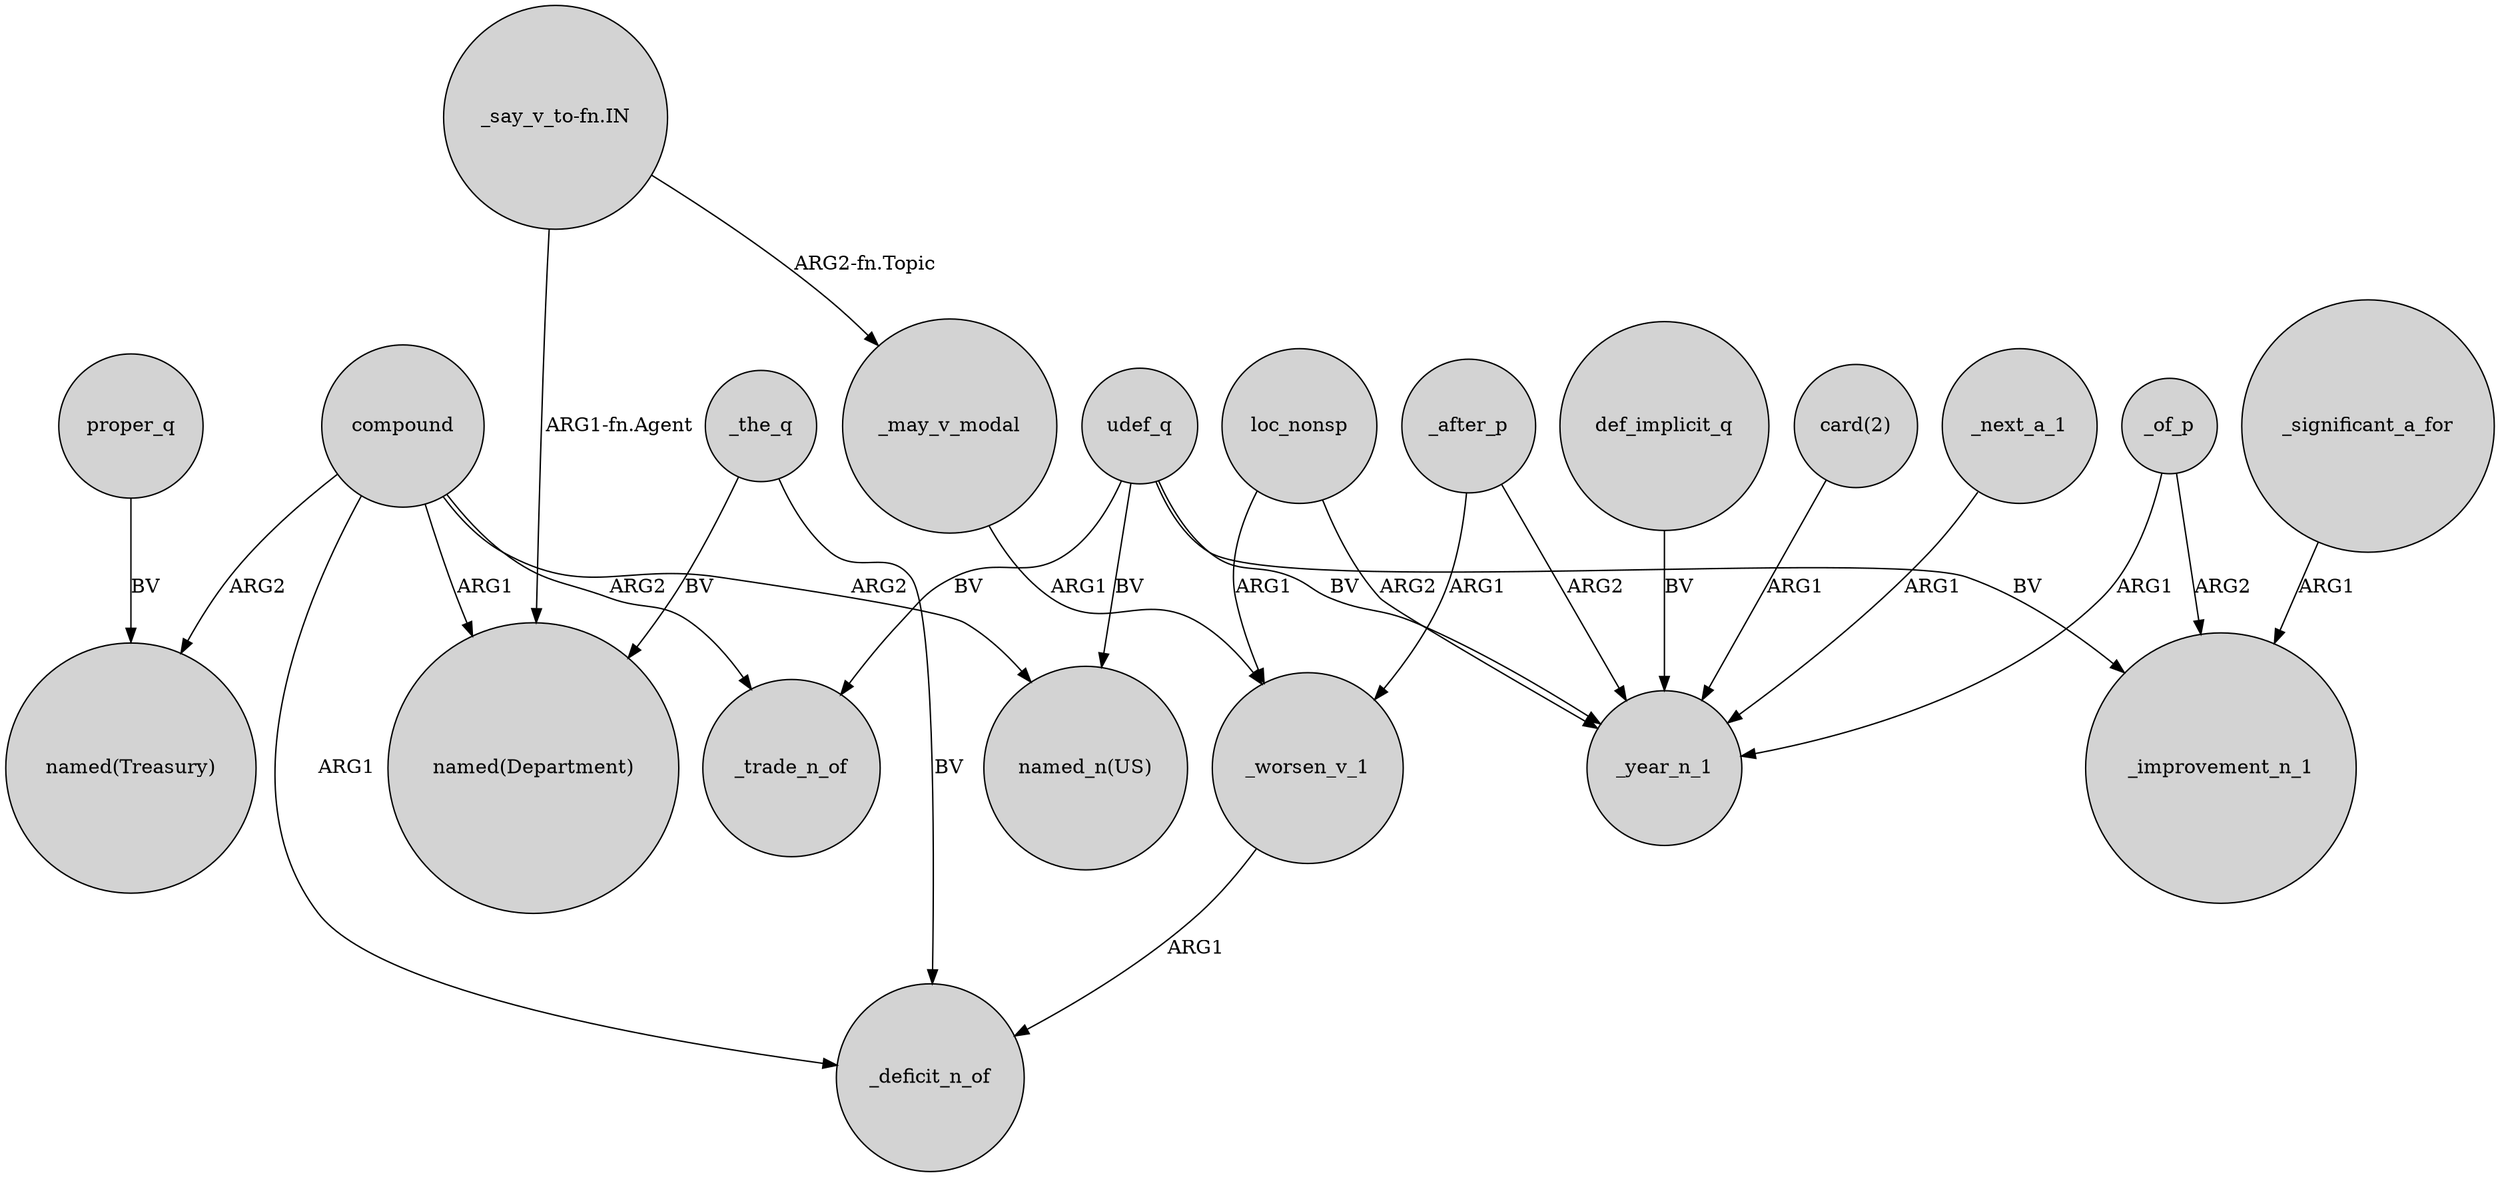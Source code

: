 digraph {
	node [shape=circle style=filled]
	compound -> "named(Treasury)" [label=ARG2]
	udef_q -> _trade_n_of [label=BV]
	_may_v_modal -> _worsen_v_1 [label=ARG1]
	udef_q -> "named_n(US)" [label=BV]
	def_implicit_q -> _year_n_1 [label=BV]
	_worsen_v_1 -> _deficit_n_of [label=ARG1]
	loc_nonsp -> _worsen_v_1 [label=ARG1]
	_of_p -> _year_n_1 [label=ARG1]
	compound -> "named_n(US)" [label=ARG2]
	_of_p -> _improvement_n_1 [label=ARG2]
	_after_p -> _year_n_1 [label=ARG2]
	"_say_v_to-fn.IN" -> _may_v_modal [label="ARG2-fn.Topic"]
	"card(2)" -> _year_n_1 [label=ARG1]
	_next_a_1 -> _year_n_1 [label=ARG1]
	compound -> _trade_n_of [label=ARG2]
	compound -> _deficit_n_of [label=ARG1]
	loc_nonsp -> _year_n_1 [label=ARG2]
	_the_q -> "named(Department)" [label=BV]
	proper_q -> "named(Treasury)" [label=BV]
	_significant_a_for -> _improvement_n_1 [label=ARG1]
	_after_p -> _worsen_v_1 [label=ARG1]
	udef_q -> _year_n_1 [label=BV]
	_the_q -> _deficit_n_of [label=BV]
	udef_q -> _improvement_n_1 [label=BV]
	compound -> "named(Department)" [label=ARG1]
	"_say_v_to-fn.IN" -> "named(Department)" [label="ARG1-fn.Agent"]
}
